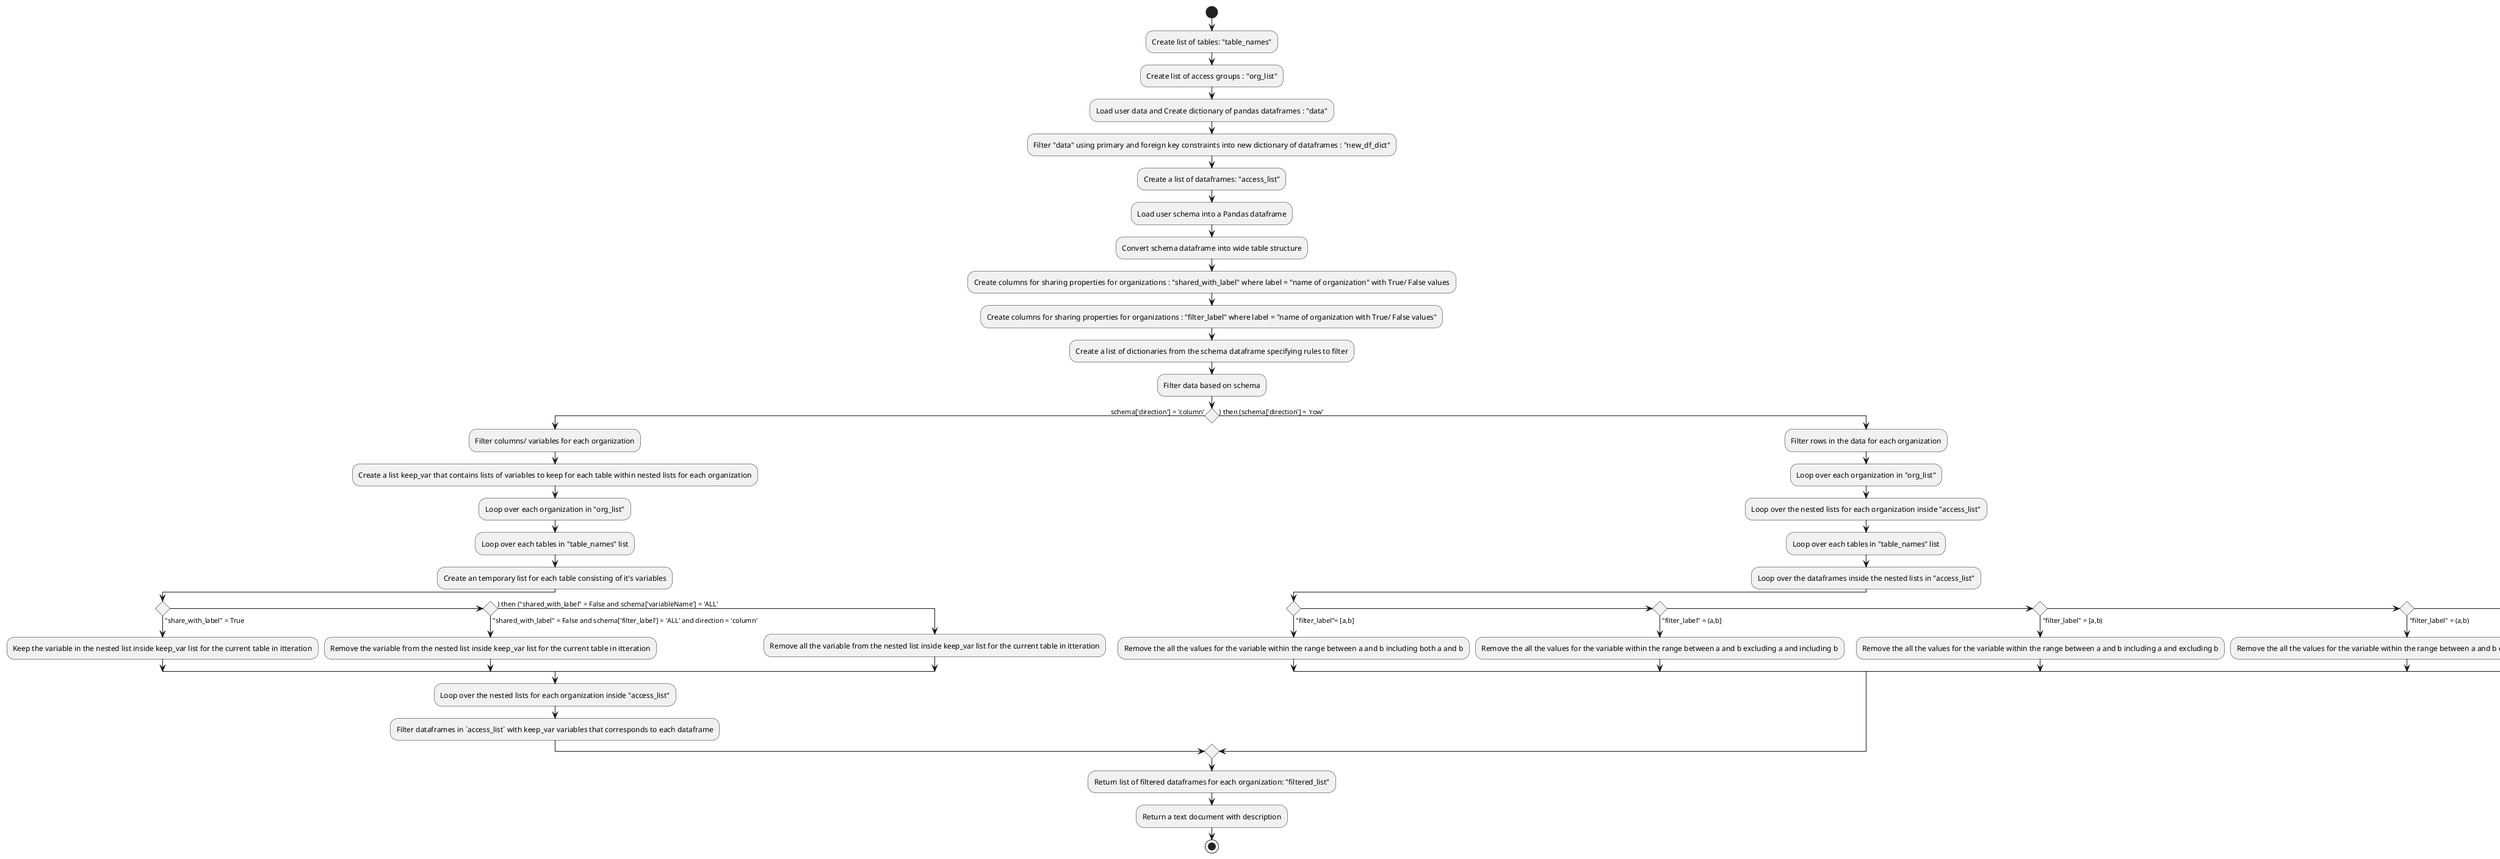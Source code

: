 @startuml activitydiagram

start
:Create list of tables: "table_names";
:Create list of access groups : "org_list";
:Load user data and Create dictionary of pandas dataframes : "data";
:Filter "data" using primary and foreign key constraints into new dictionary of dataframes : "new_df_dict";
:Create a list of dataframes: "access_list";
:Load user schema into a Pandas dataframe;
:Convert schema dataframe into wide table structure;
:Create columns for sharing properties for organizations : "shared_with_label" where label = "name of organization" with True/ False values;
:Create columns for sharing properties for organizations : "filter_label" where label = "name of organization with True/ False values";
:Create a list of dictionaries from the schema dataframe specifying rules to filter;
:Filter data based on schema;
if () then (schema['direction'] = 'column')
:Filter columns/ variables for each organization;
:Create a list keep_var that contains lists of variables to keep for each table within nested lists for each organization;
:Loop over each organization in "org_list";
:Loop over each tables in "table_names" list;
:Create an temporary list for each table consisting of it's variables;
if () then ("share_with_label" = True)
:Keep the variable in the nested list inside keep_var list for the current table in itteration;
elseif () then ("shared_with_label" = False and schema['filter_label'] = 'ALL' and direction = 'column')
:Remove the variable from the nested list inside keep_var list for the current table in itteration;
else () then ("shared_with_label" = False and schema['variableName'] = 'ALL')
:Remove all the variable from the nested list inside keep_var list for the current table in itteration;
endif;
:Loop over the nested lists for each organization inside "access_list";
:Filter dataframes in `access_list` with keep_var variables that corresponds to each dataframe;
else () then (schema['direction'] = 'row')
:Filter rows in the data for each organization;
:Loop over each organization in "org_list";
:Loop over the nested lists for each organization inside "access_list";
:Loop over each tables in "table_names" list;
:Loop over the dataframes inside the nested lists in "access_list";
if () then ("filter_label"= [a,b])
:Remove the all the values for the variable within the range between a and b including both a and b;
elseif () then ("filter_label" = (a,b])
:Remove the all the values for the variable within the range between a and b excluding a and including b;
elseif () then ("filter_label" = [a,b))
:Remove the all the values for the variable within the range between a and b including a and excluding b;
elseif () then ("filter_label" = (a,b))
:Remove the all the values for the variable within the range between a and b excluding both a and b;
endif
endif;
:Return list of filtered dataframes for each organization: "filtered_list";
:Return a text document with description;
stop
@enduml